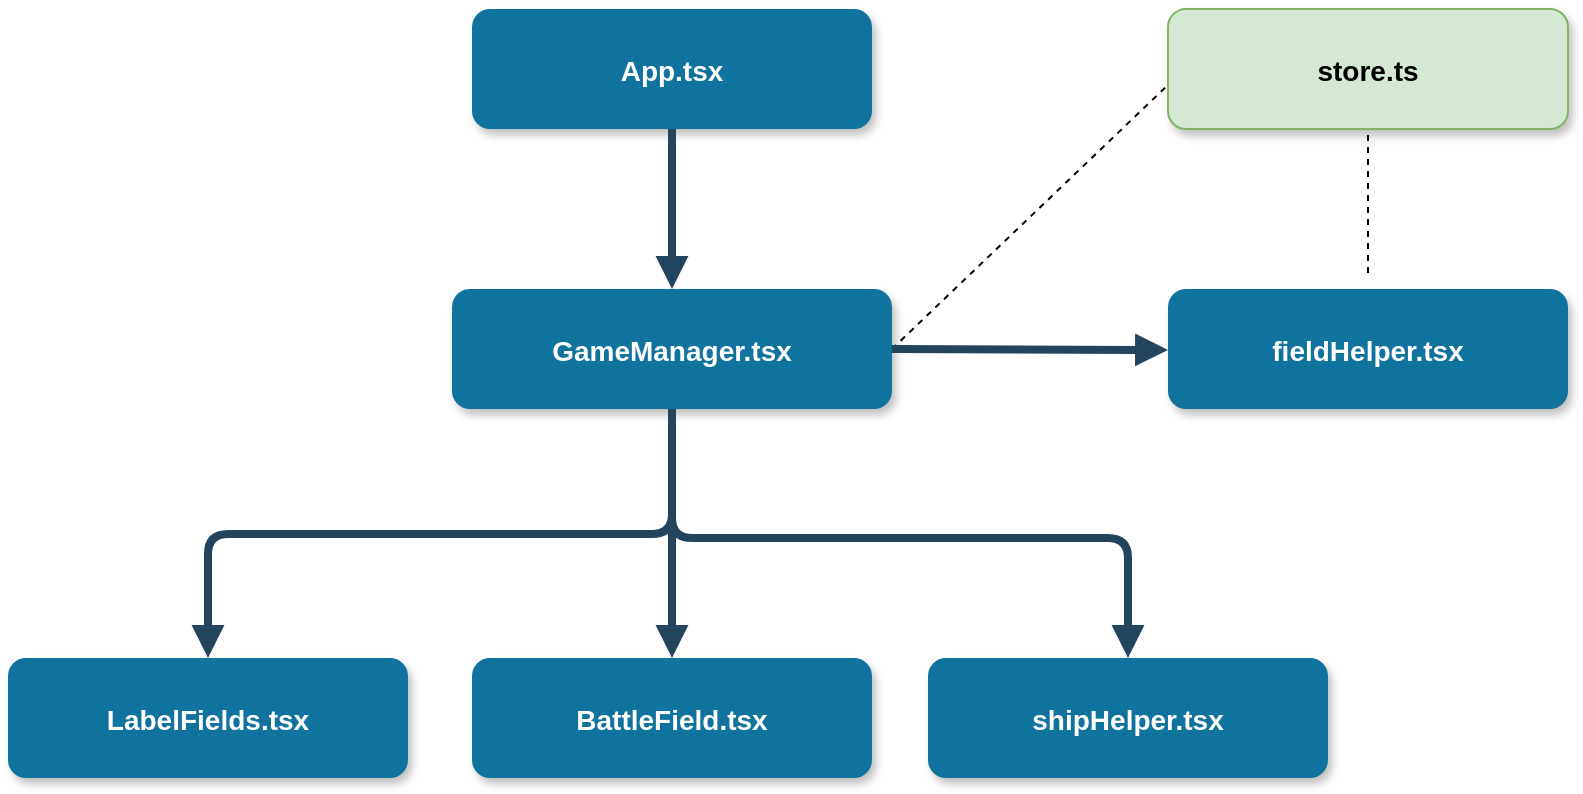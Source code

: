 <mxfile version="15.3.5" type="device"><diagram name="Page-1" id="97916047-d0de-89f5-080d-49f4d83e522f"><mxGraphModel dx="1422" dy="794" grid="1" gridSize="10" guides="1" tooltips="1" connect="1" arrows="1" fold="1" page="1" pageScale="1.5" pageWidth="1169" pageHeight="827" background="none" math="0" shadow="0"><root><mxCell id="0"/><mxCell id="1" parent="0"/><mxCell id="2" value="App.tsx" style="rounded=1;fillColor=#10739E;strokeColor=none;shadow=1;gradientColor=none;fontStyle=1;fontColor=#FFFFFF;fontSize=14;" parent="1" vertex="1"><mxGeometry x="672" y="205.5" width="200" height="60" as="geometry"/></mxCell><mxCell id="HBeqG3kLY_GNYH5PIv8A-37" style="edgeStyle=none;rounded=0;orthogonalLoop=1;jettySize=auto;html=1;exitX=1;exitY=0.5;exitDx=0;exitDy=0;entryX=0;entryY=0.633;entryDx=0;entryDy=0;entryPerimeter=0;endArrow=none;startSize=14;endSize=14;sourcePerimeterSpacing=8;targetPerimeterSpacing=8;dashed=1;endFill=0;" edge="1" parent="1" source="3" target="HBeqG3kLY_GNYH5PIv8A-35"><mxGeometry relative="1" as="geometry"/></mxCell><mxCell id="3" value="GameManager.tsx" style="rounded=1;fillColor=#10739E;strokeColor=none;shadow=1;gradientColor=none;fontStyle=1;fontColor=#FFFFFF;fontSize=14;" parent="1" vertex="1"><mxGeometry x="662" y="345.5" width="220" height="60" as="geometry"/></mxCell><mxCell id="8" value="BattleField.tsx" style="rounded=1;fillColor=#10739E;strokeColor=none;shadow=1;gradientColor=none;fontStyle=1;fontColor=#FFFFFF;fontSize=14;" parent="1" vertex="1"><mxGeometry x="672" y="530" width="200" height="60" as="geometry"/></mxCell><mxCell id="29" value="" style="edgeStyle=elbowEdgeStyle;elbow=vertical;strokeWidth=4;endArrow=block;endFill=1;fontStyle=1;strokeColor=#23445D;" parent="1" source="2" target="3" edge="1"><mxGeometry x="22" y="165.5" width="100" height="100" as="geometry"><mxPoint x="22" y="265.5" as="sourcePoint"/><mxPoint x="122" y="165.5" as="targetPoint"/></mxGeometry></mxCell><mxCell id="34" value="" style="edgeStyle=elbowEdgeStyle;elbow=vertical;strokeWidth=4;endArrow=block;endFill=1;fontStyle=1;strokeColor=#23445D;entryX=0.5;entryY=0;entryDx=0;entryDy=0;" parent="1" source="3" target="8" edge="1"><mxGeometry x="22" y="165.5" width="100" height="100" as="geometry"><mxPoint x="22" y="265.5" as="sourcePoint"/><mxPoint x="122" y="165.5" as="targetPoint"/><Array as="points"/></mxGeometry></mxCell><mxCell id="GWBSYTxy--H1hC51lbe_-56" value="LabelFields.tsx" style="rounded=1;fillColor=#10739E;strokeColor=none;shadow=1;gradientColor=none;fontStyle=1;fontColor=#FFFFFF;fontSize=14;" parent="1" vertex="1"><mxGeometry x="440" y="530" width="200" height="60" as="geometry"/></mxCell><mxCell id="GWBSYTxy--H1hC51lbe_-57" value="" style="edgeStyle=elbowEdgeStyle;elbow=vertical;strokeWidth=4;endArrow=block;endFill=1;fontStyle=1;strokeColor=#23445D;entryX=0.5;entryY=0;entryDx=0;entryDy=0;exitX=0.5;exitY=1;exitDx=0;exitDy=0;" parent="1" source="3" target="GWBSYTxy--H1hC51lbe_-56" edge="1"><mxGeometry x="32" y="175.5" width="100" height="100" as="geometry"><mxPoint x="700" y="440" as="sourcePoint"/><mxPoint x="782" y="490" as="targetPoint"/><Array as="points"/></mxGeometry></mxCell><mxCell id="GWBSYTxy--H1hC51lbe_-60" value="shipHelper.tsx" style="rounded=1;fillColor=#10739E;strokeColor=none;shadow=1;gradientColor=none;fontStyle=1;fontColor=#FFFFFF;fontSize=14;" parent="1" vertex="1"><mxGeometry x="900" y="530" width="200" height="60" as="geometry"/></mxCell><mxCell id="HBeqG3kLY_GNYH5PIv8A-38" style="edgeStyle=none;rounded=0;orthogonalLoop=1;jettySize=auto;html=1;entryX=0.5;entryY=1;entryDx=0;entryDy=0;dashed=1;endArrow=none;startSize=14;endSize=14;sourcePerimeterSpacing=8;targetPerimeterSpacing=8;endFill=0;" edge="1" parent="1" source="GWBSYTxy--H1hC51lbe_-61" target="HBeqG3kLY_GNYH5PIv8A-35"><mxGeometry relative="1" as="geometry"/></mxCell><mxCell id="GWBSYTxy--H1hC51lbe_-61" value="fieldHelper.tsx" style="rounded=1;fillColor=#10739E;strokeColor=none;shadow=1;gradientColor=none;fontStyle=1;fontColor=#FFFFFF;fontSize=14;" parent="1" vertex="1"><mxGeometry x="1020" y="345.5" width="200" height="60" as="geometry"/></mxCell><mxCell id="GWBSYTxy--H1hC51lbe_-62" value="" style="edgeStyle=elbowEdgeStyle;elbow=vertical;strokeWidth=4;endArrow=block;endFill=1;fontStyle=1;strokeColor=#23445D;entryX=0;entryY=0.5;entryDx=0;entryDy=0;exitX=1;exitY=0.5;exitDx=0;exitDy=0;" parent="1" source="3" target="GWBSYTxy--H1hC51lbe_-61" edge="1"><mxGeometry x="42" y="185.5" width="100" height="100" as="geometry"><mxPoint x="770" y="410" as="sourcePoint"/><mxPoint x="860" y="450" as="targetPoint"/><Array as="points"><mxPoint x="990" y="376"/></Array></mxGeometry></mxCell><mxCell id="GWBSYTxy--H1hC51lbe_-63" value="" style="edgeStyle=elbowEdgeStyle;elbow=vertical;strokeWidth=4;endArrow=block;endFill=1;fontStyle=1;strokeColor=#23445D;exitX=0.5;exitY=1;exitDx=0;exitDy=0;" parent="1" source="3" edge="1"><mxGeometry x="42" y="185.5" width="100" height="100" as="geometry"><mxPoint x="770" y="410" as="sourcePoint"/><mxPoint x="1000" y="530" as="targetPoint"/><Array as="points"><mxPoint x="890" y="470"/></Array></mxGeometry></mxCell><mxCell id="HBeqG3kLY_GNYH5PIv8A-35" value="store.ts" style="rounded=1;fillColor=#d5e8d4;strokeColor=#82b366;shadow=1;fontStyle=1;fontSize=14;" vertex="1" parent="1"><mxGeometry x="1020" y="205.5" width="200" height="60" as="geometry"/></mxCell></root></mxGraphModel></diagram></mxfile>